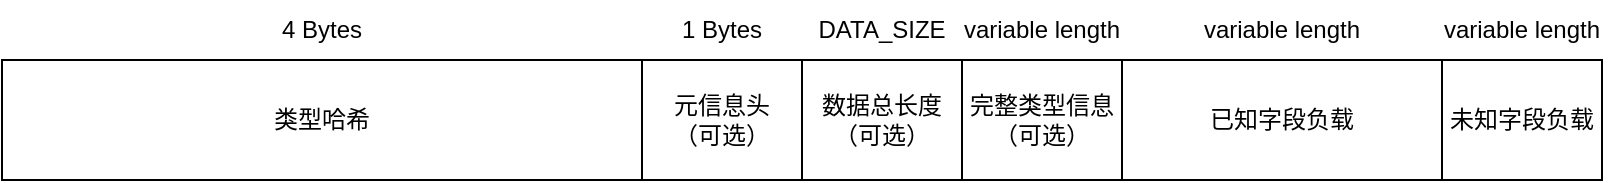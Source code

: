 <mxfile>
    <diagram id="oe2Vl5H5gF7YLMPssPNC" name="第 1 页">
        <mxGraphModel dx="1335" dy="917" grid="1" gridSize="10" guides="1" tooltips="1" connect="1" arrows="1" fold="1" page="1" pageScale="1" pageWidth="827" pageHeight="1169" background="none" math="0" shadow="0">
            <root>
                <mxCell id="0"/>
                <mxCell id="1" parent="0"/>
                <mxCell id="2" value="类型哈希" style="rounded=0;whiteSpace=wrap;html=1;fillColor=none;" parent="1" vertex="1">
                    <mxGeometry x="11" y="400" width="320" height="60" as="geometry"/>
                </mxCell>
                <mxCell id="3" value="4 Bytes" style="text;html=1;strokeColor=none;fillColor=none;align=center;verticalAlign=middle;whiteSpace=wrap;rounded=0;" parent="1" vertex="1">
                    <mxGeometry x="141" y="370" width="60" height="30" as="geometry"/>
                </mxCell>
                <mxCell id="5" value="1 Bytes" style="text;html=1;strokeColor=none;fillColor=none;align=center;verticalAlign=middle;whiteSpace=wrap;rounded=0;" parent="1" vertex="1">
                    <mxGeometry x="341" y="370" width="60" height="30" as="geometry"/>
                </mxCell>
                <mxCell id="6" value="元信息头&lt;br&gt;（可选）" style="rounded=0;whiteSpace=wrap;html=1;fillColor=none;" parent="1" vertex="1">
                    <mxGeometry x="331" y="400" width="80" height="60" as="geometry"/>
                </mxCell>
                <mxCell id="7" value="完整类型信息&lt;br&gt;（可选）" style="rounded=0;whiteSpace=wrap;html=1;fillColor=none;" parent="1" vertex="1">
                    <mxGeometry x="491" y="400" width="80" height="60" as="geometry"/>
                </mxCell>
                <mxCell id="9" value="数据总长度&lt;br&gt;（可选）" style="rounded=0;whiteSpace=wrap;html=1;fillColor=none;" parent="1" vertex="1">
                    <mxGeometry x="411" y="400" width="80" height="60" as="geometry"/>
                </mxCell>
                <mxCell id="10" value="DATA_SIZE" style="text;html=1;strokeColor=none;fillColor=none;align=center;verticalAlign=middle;whiteSpace=wrap;rounded=0;" parent="1" vertex="1">
                    <mxGeometry x="421" y="370" width="60" height="30" as="geometry"/>
                </mxCell>
                <mxCell id="11" value="已知字段负载" style="rounded=0;whiteSpace=wrap;html=1;fillColor=none;" parent="1" vertex="1">
                    <mxGeometry x="571" y="400" width="160" height="60" as="geometry"/>
                </mxCell>
                <mxCell id="12" value="variable length" style="text;html=1;strokeColor=none;fillColor=none;align=center;verticalAlign=middle;whiteSpace=wrap;rounded=0;" parent="1" vertex="1">
                    <mxGeometry x="606" y="370" width="90" height="30" as="geometry"/>
                </mxCell>
                <mxCell id="13" value="未知字段负载" style="rounded=0;whiteSpace=wrap;html=1;fillColor=none;" parent="1" vertex="1">
                    <mxGeometry x="731" y="400" width="80" height="60" as="geometry"/>
                </mxCell>
                <mxCell id="16" value="variable length" style="text;html=1;strokeColor=none;fillColor=none;align=center;verticalAlign=middle;whiteSpace=wrap;rounded=0;" parent="1" vertex="1">
                    <mxGeometry x="486" y="370" width="90" height="30" as="geometry"/>
                </mxCell>
                <mxCell id="17" value="variable length" style="text;html=1;strokeColor=none;fillColor=none;align=center;verticalAlign=middle;whiteSpace=wrap;rounded=0;" parent="1" vertex="1">
                    <mxGeometry x="726" y="370" width="90" height="30" as="geometry"/>
                </mxCell>
            </root>
        </mxGraphModel>
    </diagram>
</mxfile>